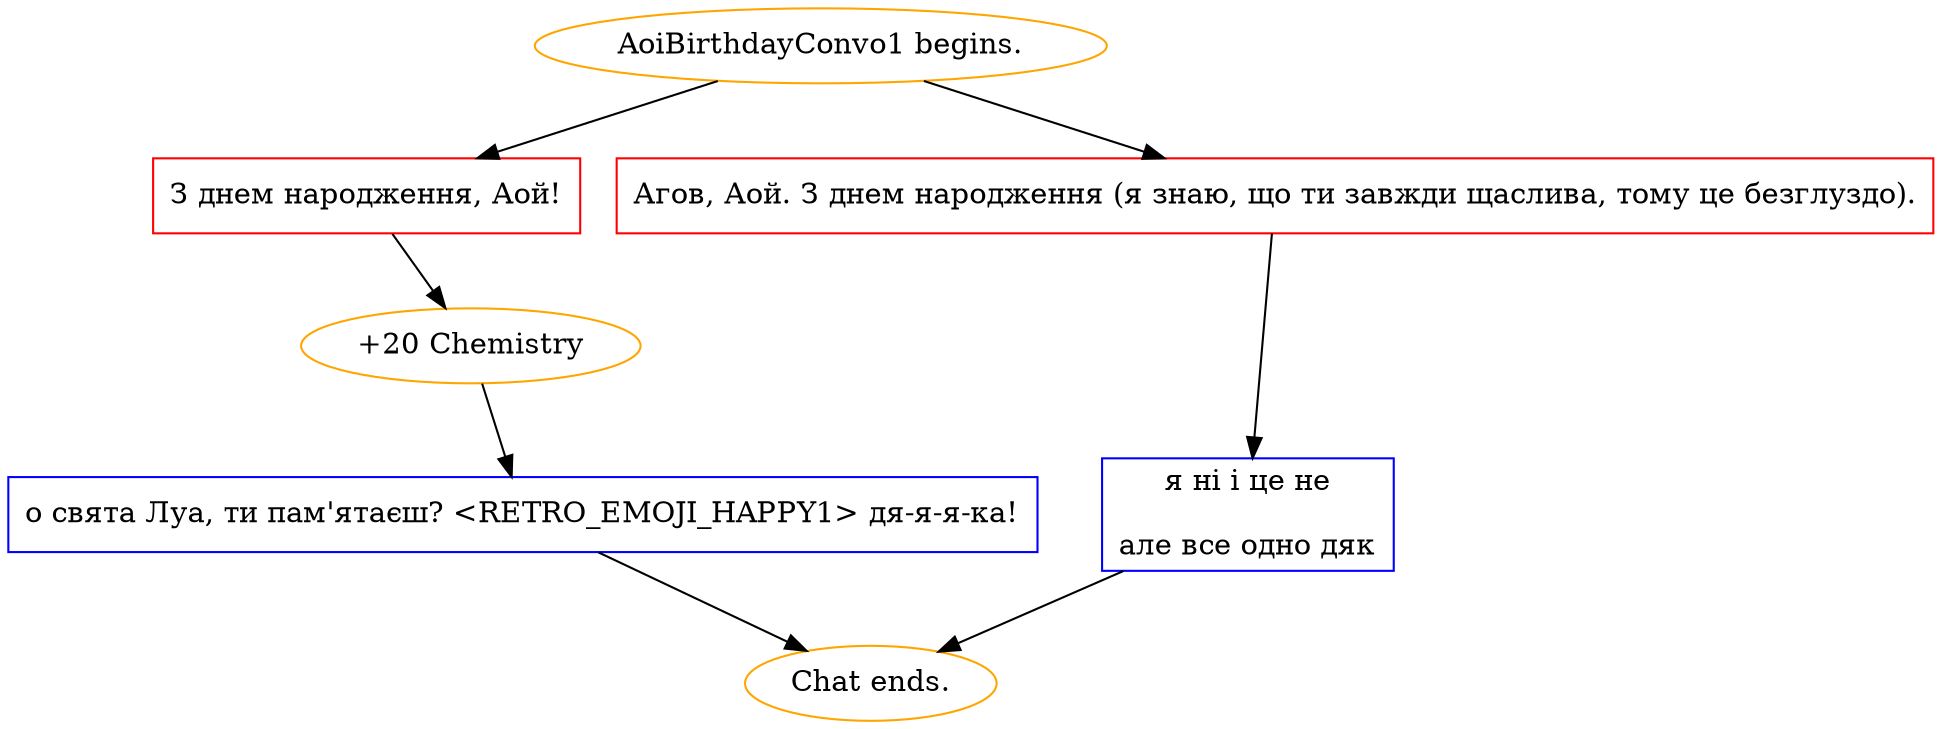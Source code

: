 digraph {
	"AoiBirthdayConvo1 begins." [color=orange];
		"AoiBirthdayConvo1 begins." -> j989462067;
		"AoiBirthdayConvo1 begins." -> j180584869;
	j989462067 [label="З днем народження, Аой!",shape=box,color=red];
		j989462067 -> j3839283174;
	j180584869 [label="Агов, Аой. З днем народження (я знаю, що ти завжди щаслива, тому це безглуздо).",shape=box,color=red];
		j180584869 -> j1660819970;
	j3839283174 [label="+20 Chemistry",color=orange];
		j3839283174 -> j2056942920;
	j1660819970 [label="я ні і це не
але все одно дяк",shape=box,color=blue];
		j1660819970 -> "Chat ends.";
	j2056942920 [label="о свята Луа, ти пам'ятаєш? <RETRO_EMOJI_HAPPY1> дя-я-я-ка!",shape=box,color=blue];
		j2056942920 -> "Chat ends.";
	"Chat ends." [color=orange];
}